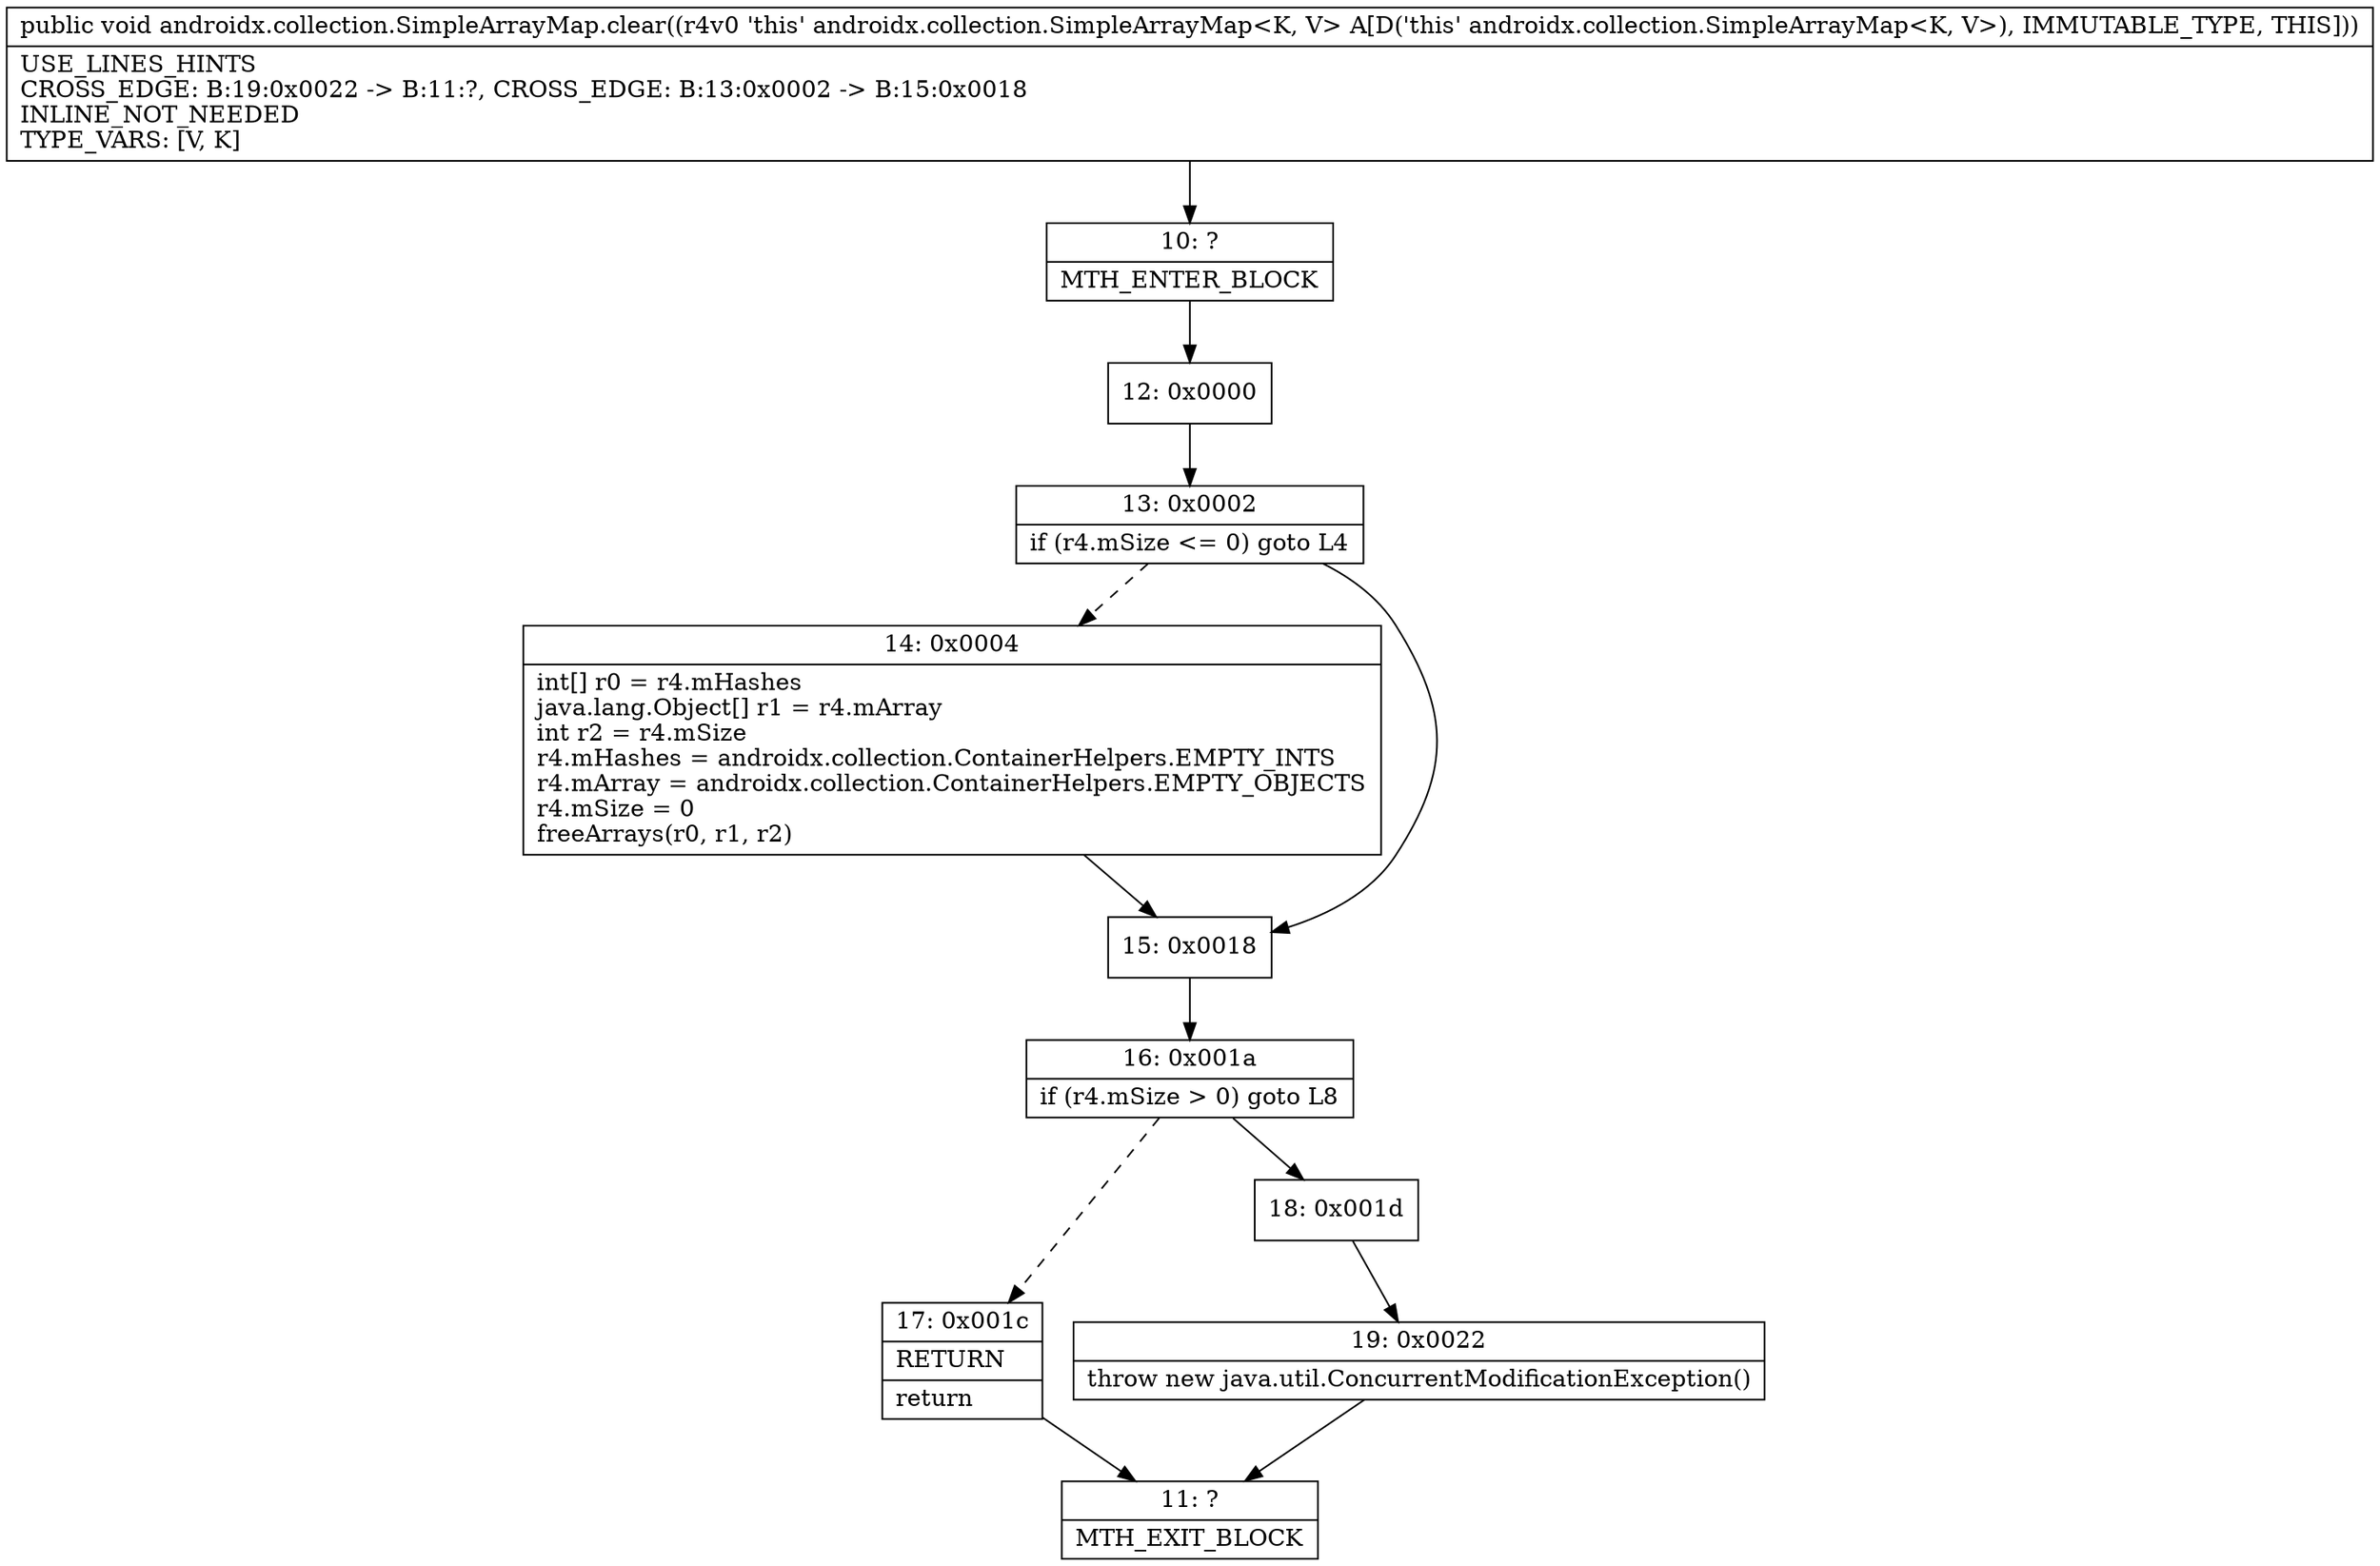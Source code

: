 digraph "CFG forandroidx.collection.SimpleArrayMap.clear()V" {
Node_10 [shape=record,label="{10\:\ ?|MTH_ENTER_BLOCK\l}"];
Node_12 [shape=record,label="{12\:\ 0x0000}"];
Node_13 [shape=record,label="{13\:\ 0x0002|if (r4.mSize \<= 0) goto L4\l}"];
Node_14 [shape=record,label="{14\:\ 0x0004|int[] r0 = r4.mHashes\ljava.lang.Object[] r1 = r4.mArray\lint r2 = r4.mSize\lr4.mHashes = androidx.collection.ContainerHelpers.EMPTY_INTS\lr4.mArray = androidx.collection.ContainerHelpers.EMPTY_OBJECTS\lr4.mSize = 0\lfreeArrays(r0, r1, r2)\l}"];
Node_15 [shape=record,label="{15\:\ 0x0018}"];
Node_16 [shape=record,label="{16\:\ 0x001a|if (r4.mSize \> 0) goto L8\l}"];
Node_17 [shape=record,label="{17\:\ 0x001c|RETURN\l|return\l}"];
Node_11 [shape=record,label="{11\:\ ?|MTH_EXIT_BLOCK\l}"];
Node_18 [shape=record,label="{18\:\ 0x001d}"];
Node_19 [shape=record,label="{19\:\ 0x0022|throw new java.util.ConcurrentModificationException()\l}"];
MethodNode[shape=record,label="{public void androidx.collection.SimpleArrayMap.clear((r4v0 'this' androidx.collection.SimpleArrayMap\<K, V\> A[D('this' androidx.collection.SimpleArrayMap\<K, V\>), IMMUTABLE_TYPE, THIS]))  | USE_LINES_HINTS\lCROSS_EDGE: B:19:0x0022 \-\> B:11:?, CROSS_EDGE: B:13:0x0002 \-\> B:15:0x0018\lINLINE_NOT_NEEDED\lTYPE_VARS: [V, K]\l}"];
MethodNode -> Node_10;Node_10 -> Node_12;
Node_12 -> Node_13;
Node_13 -> Node_14[style=dashed];
Node_13 -> Node_15;
Node_14 -> Node_15;
Node_15 -> Node_16;
Node_16 -> Node_17[style=dashed];
Node_16 -> Node_18;
Node_17 -> Node_11;
Node_18 -> Node_19;
Node_19 -> Node_11;
}

